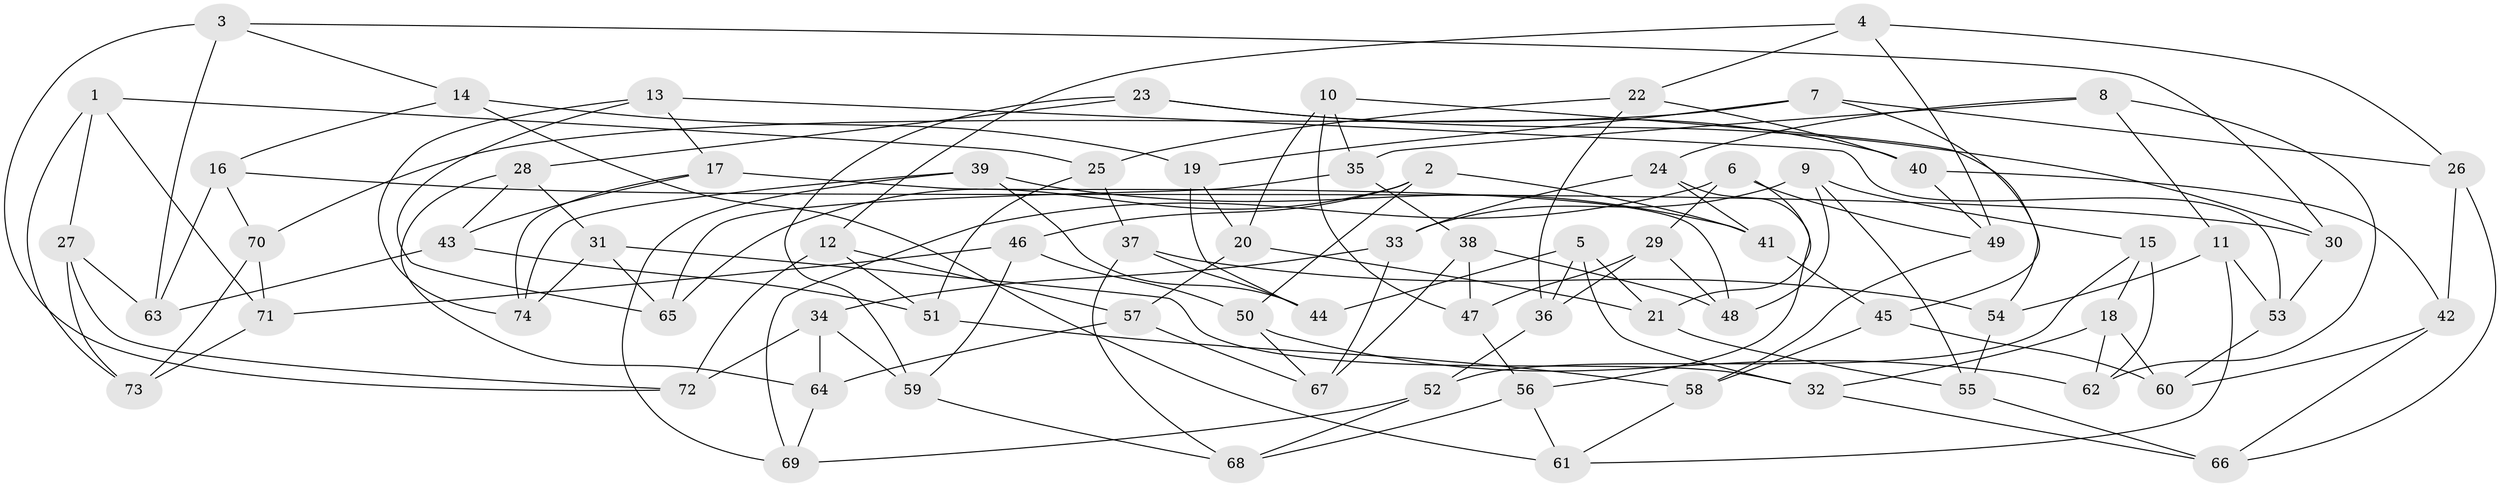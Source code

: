 // coarse degree distribution, {4: 0.5, 5: 0.19230769230769232, 6: 0.19230769230769232, 3: 0.11538461538461539}
// Generated by graph-tools (version 1.1) at 2025/38/03/04/25 23:38:04]
// undirected, 74 vertices, 148 edges
graph export_dot {
  node [color=gray90,style=filled];
  1;
  2;
  3;
  4;
  5;
  6;
  7;
  8;
  9;
  10;
  11;
  12;
  13;
  14;
  15;
  16;
  17;
  18;
  19;
  20;
  21;
  22;
  23;
  24;
  25;
  26;
  27;
  28;
  29;
  30;
  31;
  32;
  33;
  34;
  35;
  36;
  37;
  38;
  39;
  40;
  41;
  42;
  43;
  44;
  45;
  46;
  47;
  48;
  49;
  50;
  51;
  52;
  53;
  54;
  55;
  56;
  57;
  58;
  59;
  60;
  61;
  62;
  63;
  64;
  65;
  66;
  67;
  68;
  69;
  70;
  71;
  72;
  73;
  74;
  1 -- 27;
  1 -- 71;
  1 -- 25;
  1 -- 73;
  2 -- 65;
  2 -- 50;
  2 -- 46;
  2 -- 41;
  3 -- 63;
  3 -- 72;
  3 -- 14;
  3 -- 30;
  4 -- 22;
  4 -- 49;
  4 -- 12;
  4 -- 26;
  5 -- 32;
  5 -- 36;
  5 -- 44;
  5 -- 21;
  6 -- 29;
  6 -- 69;
  6 -- 49;
  6 -- 21;
  7 -- 45;
  7 -- 26;
  7 -- 70;
  7 -- 19;
  8 -- 11;
  8 -- 62;
  8 -- 35;
  8 -- 24;
  9 -- 48;
  9 -- 55;
  9 -- 33;
  9 -- 15;
  10 -- 20;
  10 -- 47;
  10 -- 54;
  10 -- 35;
  11 -- 54;
  11 -- 53;
  11 -- 61;
  12 -- 57;
  12 -- 72;
  12 -- 51;
  13 -- 65;
  13 -- 53;
  13 -- 74;
  13 -- 17;
  14 -- 19;
  14 -- 16;
  14 -- 61;
  15 -- 62;
  15 -- 18;
  15 -- 52;
  16 -- 70;
  16 -- 30;
  16 -- 63;
  17 -- 74;
  17 -- 48;
  17 -- 43;
  18 -- 60;
  18 -- 32;
  18 -- 62;
  19 -- 44;
  19 -- 20;
  20 -- 21;
  20 -- 57;
  21 -- 55;
  22 -- 40;
  22 -- 36;
  22 -- 25;
  23 -- 30;
  23 -- 40;
  23 -- 59;
  23 -- 28;
  24 -- 41;
  24 -- 33;
  24 -- 56;
  25 -- 51;
  25 -- 37;
  26 -- 42;
  26 -- 66;
  27 -- 63;
  27 -- 73;
  27 -- 72;
  28 -- 64;
  28 -- 31;
  28 -- 43;
  29 -- 48;
  29 -- 36;
  29 -- 47;
  30 -- 53;
  31 -- 65;
  31 -- 32;
  31 -- 74;
  32 -- 66;
  33 -- 34;
  33 -- 67;
  34 -- 64;
  34 -- 72;
  34 -- 59;
  35 -- 65;
  35 -- 38;
  36 -- 52;
  37 -- 68;
  37 -- 44;
  37 -- 54;
  38 -- 48;
  38 -- 47;
  38 -- 67;
  39 -- 74;
  39 -- 41;
  39 -- 44;
  39 -- 69;
  40 -- 49;
  40 -- 42;
  41 -- 45;
  42 -- 60;
  42 -- 66;
  43 -- 63;
  43 -- 51;
  45 -- 58;
  45 -- 60;
  46 -- 50;
  46 -- 71;
  46 -- 59;
  47 -- 56;
  49 -- 58;
  50 -- 62;
  50 -- 67;
  51 -- 58;
  52 -- 68;
  52 -- 69;
  53 -- 60;
  54 -- 55;
  55 -- 66;
  56 -- 68;
  56 -- 61;
  57 -- 67;
  57 -- 64;
  58 -- 61;
  59 -- 68;
  64 -- 69;
  70 -- 73;
  70 -- 71;
  71 -- 73;
}

